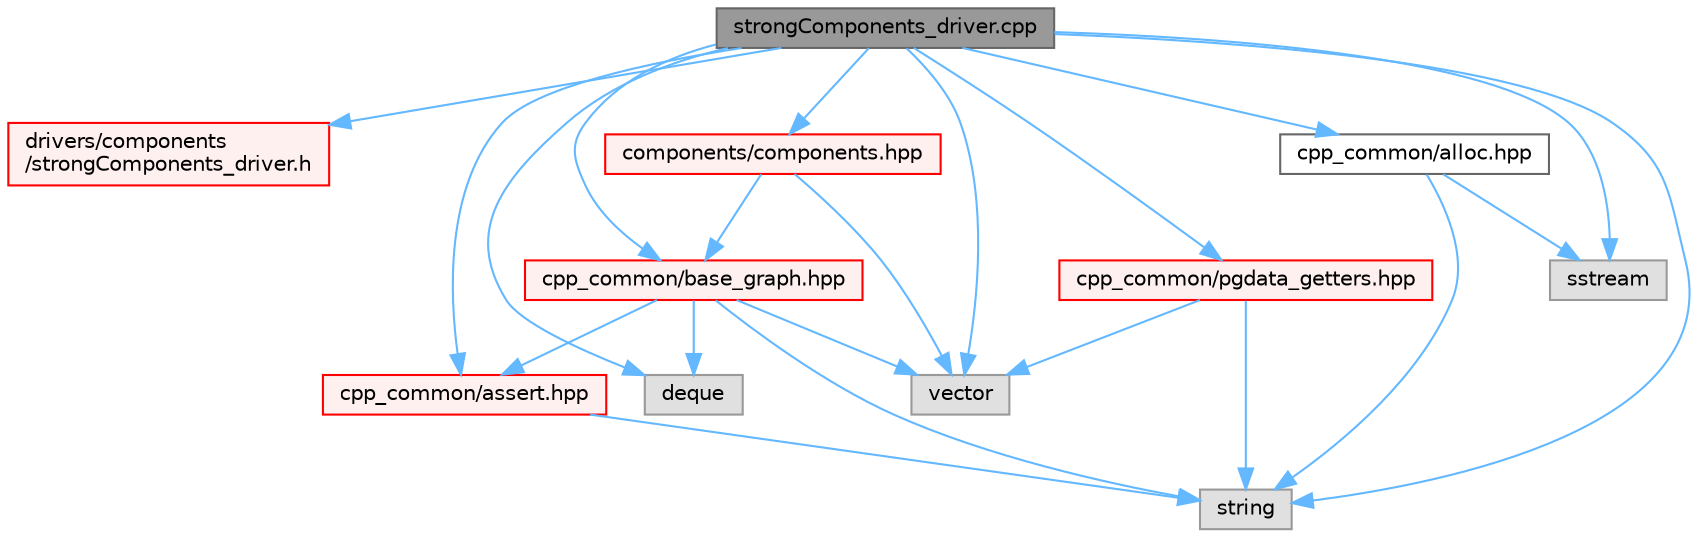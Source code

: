digraph "strongComponents_driver.cpp"
{
 // LATEX_PDF_SIZE
  bgcolor="transparent";
  edge [fontname=Helvetica,fontsize=10,labelfontname=Helvetica,labelfontsize=10];
  node [fontname=Helvetica,fontsize=10,shape=box,height=0.2,width=0.4];
  Node1 [id="Node000001",label="strongComponents_driver.cpp",height=0.2,width=0.4,color="gray40", fillcolor="grey60", style="filled", fontcolor="black",tooltip=" "];
  Node1 -> Node2 [id="edge1_Node000001_Node000002",color="steelblue1",style="solid",tooltip=" "];
  Node2 [id="Node000002",label="drivers/components\l/strongComponents_driver.h",height=0.2,width=0.4,color="red", fillcolor="#FFF0F0", style="filled",URL="$strongComponents__driver_8h.html",tooltip=" "];
  Node1 -> Node4 [id="edge2_Node000001_Node000004",color="steelblue1",style="solid",tooltip=" "];
  Node4 [id="Node000004",label="sstream",height=0.2,width=0.4,color="grey60", fillcolor="#E0E0E0", style="filled",tooltip=" "];
  Node1 -> Node5 [id="edge3_Node000001_Node000005",color="steelblue1",style="solid",tooltip=" "];
  Node5 [id="Node000005",label="deque",height=0.2,width=0.4,color="grey60", fillcolor="#E0E0E0", style="filled",tooltip=" "];
  Node1 -> Node6 [id="edge4_Node000001_Node000006",color="steelblue1",style="solid",tooltip=" "];
  Node6 [id="Node000006",label="vector",height=0.2,width=0.4,color="grey60", fillcolor="#E0E0E0", style="filled",tooltip=" "];
  Node1 -> Node7 [id="edge5_Node000001_Node000007",color="steelblue1",style="solid",tooltip=" "];
  Node7 [id="Node000007",label="string",height=0.2,width=0.4,color="grey60", fillcolor="#E0E0E0", style="filled",tooltip=" "];
  Node1 -> Node8 [id="edge6_Node000001_Node000008",color="steelblue1",style="solid",tooltip=" "];
  Node8 [id="Node000008",label="cpp_common/pgdata_getters.hpp",height=0.2,width=0.4,color="red", fillcolor="#FFF0F0", style="filled",URL="$pgdata__getters_8hpp.html",tooltip=" "];
  Node8 -> Node7 [id="edge7_Node000008_Node000007",color="steelblue1",style="solid",tooltip=" "];
  Node8 -> Node6 [id="edge8_Node000008_Node000006",color="steelblue1",style="solid",tooltip=" "];
  Node1 -> Node27 [id="edge9_Node000001_Node000027",color="steelblue1",style="solid",tooltip=" "];
  Node27 [id="Node000027",label="cpp_common/alloc.hpp",height=0.2,width=0.4,color="grey40", fillcolor="white", style="filled",URL="$alloc_8hpp.html",tooltip=" "];
  Node27 -> Node7 [id="edge10_Node000027_Node000007",color="steelblue1",style="solid",tooltip=" "];
  Node27 -> Node4 [id="edge11_Node000027_Node000004",color="steelblue1",style="solid",tooltip=" "];
  Node1 -> Node28 [id="edge12_Node000001_Node000028",color="steelblue1",style="solid",tooltip=" "];
  Node28 [id="Node000028",label="cpp_common/assert.hpp",height=0.2,width=0.4,color="red", fillcolor="#FFF0F0", style="filled",URL="$assert_8hpp.html",tooltip="Assertions Handling."];
  Node28 -> Node7 [id="edge13_Node000028_Node000007",color="steelblue1",style="solid",tooltip=" "];
  Node1 -> Node30 [id="edge14_Node000001_Node000030",color="steelblue1",style="solid",tooltip=" "];
  Node30 [id="Node000030",label="cpp_common/base_graph.hpp",height=0.2,width=0.4,color="red", fillcolor="#FFF0F0", style="filled",URL="$base__graph_8hpp.html",tooltip=" "];
  Node30 -> Node5 [id="edge15_Node000030_Node000005",color="steelblue1",style="solid",tooltip=" "];
  Node30 -> Node6 [id="edge16_Node000030_Node000006",color="steelblue1",style="solid",tooltip=" "];
  Node30 -> Node7 [id="edge17_Node000030_Node000007",color="steelblue1",style="solid",tooltip=" "];
  Node30 -> Node28 [id="edge18_Node000030_Node000028",color="steelblue1",style="solid",tooltip=" "];
  Node1 -> Node43 [id="edge19_Node000001_Node000043",color="steelblue1",style="solid",tooltip=" "];
  Node43 [id="Node000043",label="components/components.hpp",height=0.2,width=0.4,color="red", fillcolor="#FFF0F0", style="filled",URL="$components_8hpp.html",tooltip=" "];
  Node43 -> Node6 [id="edge20_Node000043_Node000006",color="steelblue1",style="solid",tooltip=" "];
  Node43 -> Node30 [id="edge21_Node000043_Node000030",color="steelblue1",style="solid",tooltip=" "];
}
